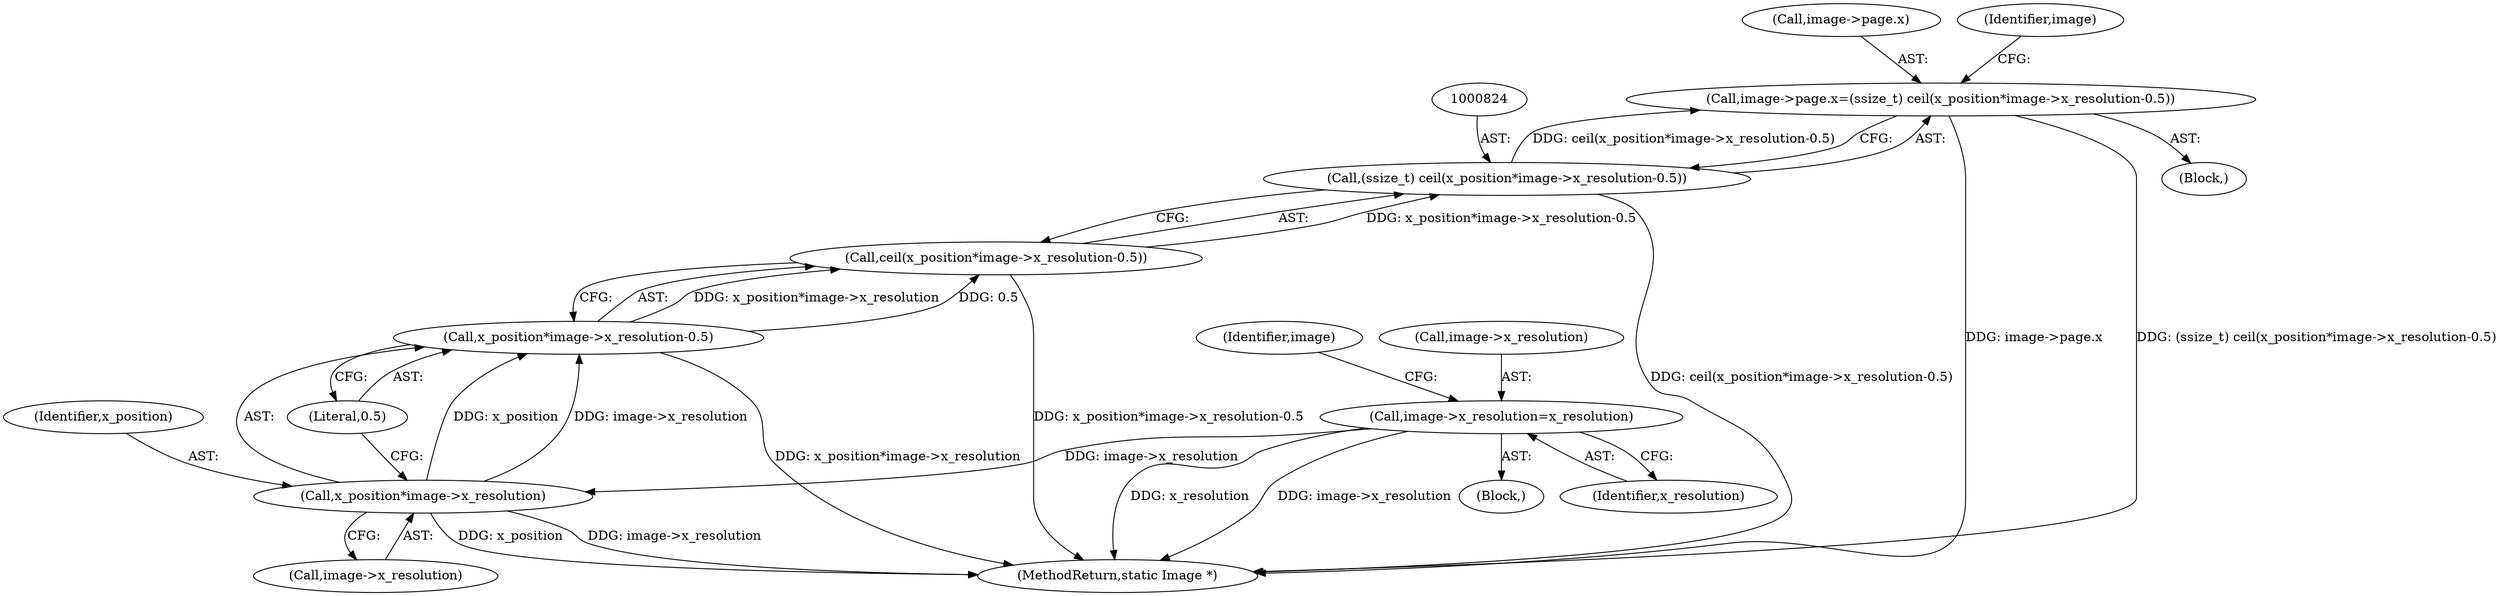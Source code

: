 digraph "0_ImageMagick_2bb6941a2d557f26a2f2049ade466e118eeaab91@pointer" {
"1000817" [label="(Call,image->page.x=(ssize_t) ceil(x_position*image->x_resolution-0.5))"];
"1000823" [label="(Call,(ssize_t) ceil(x_position*image->x_resolution-0.5))"];
"1000825" [label="(Call,ceil(x_position*image->x_resolution-0.5))"];
"1000826" [label="(Call,x_position*image->x_resolution-0.5)"];
"1000827" [label="(Call,x_position*image->x_resolution)"];
"1000763" [label="(Call,image->x_resolution=x_resolution)"];
"1000823" [label="(Call,(ssize_t) ceil(x_position*image->x_resolution-0.5))"];
"1003406" [label="(MethodReturn,static Image *)"];
"1000827" [label="(Call,x_position*image->x_resolution)"];
"1000767" [label="(Identifier,x_resolution)"];
"1000818" [label="(Call,image->page.x)"];
"1000825" [label="(Call,ceil(x_position*image->x_resolution-0.5))"];
"1000829" [label="(Call,image->x_resolution)"];
"1000836" [label="(Identifier,image)"];
"1000763" [label="(Call,image->x_resolution=x_resolution)"];
"1000817" [label="(Call,image->page.x=(ssize_t) ceil(x_position*image->x_resolution-0.5))"];
"1000770" [label="(Identifier,image)"];
"1000762" [label="(Block,)"];
"1000826" [label="(Call,x_position*image->x_resolution-0.5)"];
"1000764" [label="(Call,image->x_resolution)"];
"1000832" [label="(Literal,0.5)"];
"1000828" [label="(Identifier,x_position)"];
"1000816" [label="(Block,)"];
"1000817" -> "1000816"  [label="AST: "];
"1000817" -> "1000823"  [label="CFG: "];
"1000818" -> "1000817"  [label="AST: "];
"1000823" -> "1000817"  [label="AST: "];
"1000836" -> "1000817"  [label="CFG: "];
"1000817" -> "1003406"  [label="DDG: image->page.x"];
"1000817" -> "1003406"  [label="DDG: (ssize_t) ceil(x_position*image->x_resolution-0.5)"];
"1000823" -> "1000817"  [label="DDG: ceil(x_position*image->x_resolution-0.5)"];
"1000823" -> "1000825"  [label="CFG: "];
"1000824" -> "1000823"  [label="AST: "];
"1000825" -> "1000823"  [label="AST: "];
"1000823" -> "1003406"  [label="DDG: ceil(x_position*image->x_resolution-0.5)"];
"1000825" -> "1000823"  [label="DDG: x_position*image->x_resolution-0.5"];
"1000825" -> "1000826"  [label="CFG: "];
"1000826" -> "1000825"  [label="AST: "];
"1000825" -> "1003406"  [label="DDG: x_position*image->x_resolution-0.5"];
"1000826" -> "1000825"  [label="DDG: x_position*image->x_resolution"];
"1000826" -> "1000825"  [label="DDG: 0.5"];
"1000826" -> "1000832"  [label="CFG: "];
"1000827" -> "1000826"  [label="AST: "];
"1000832" -> "1000826"  [label="AST: "];
"1000826" -> "1003406"  [label="DDG: x_position*image->x_resolution"];
"1000827" -> "1000826"  [label="DDG: x_position"];
"1000827" -> "1000826"  [label="DDG: image->x_resolution"];
"1000827" -> "1000829"  [label="CFG: "];
"1000828" -> "1000827"  [label="AST: "];
"1000829" -> "1000827"  [label="AST: "];
"1000832" -> "1000827"  [label="CFG: "];
"1000827" -> "1003406"  [label="DDG: image->x_resolution"];
"1000827" -> "1003406"  [label="DDG: x_position"];
"1000763" -> "1000827"  [label="DDG: image->x_resolution"];
"1000763" -> "1000762"  [label="AST: "];
"1000763" -> "1000767"  [label="CFG: "];
"1000764" -> "1000763"  [label="AST: "];
"1000767" -> "1000763"  [label="AST: "];
"1000770" -> "1000763"  [label="CFG: "];
"1000763" -> "1003406"  [label="DDG: x_resolution"];
"1000763" -> "1003406"  [label="DDG: image->x_resolution"];
}
